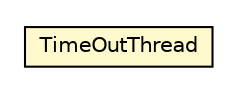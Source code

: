 #!/usr/local/bin/dot
#
# Class diagram 
# Generated by UMLGraph version R5_6 (http://www.umlgraph.org/)
#

digraph G {
	edge [fontname="Helvetica",fontsize=10,labelfontname="Helvetica",labelfontsize=10];
	node [fontname="Helvetica",fontsize=10,shape=plaintext];
	nodesep=0.25;
	ranksep=0.5;
	// jason.environment.TimeSteppedEnvironment.TimeOutThread
	c69159 [label=<<table title="jason.environment.TimeSteppedEnvironment.TimeOutThread" border="0" cellborder="1" cellspacing="0" cellpadding="2" port="p" bgcolor="lemonChiffon" href="./TimeSteppedEnvironment.TimeOutThread.html">
		<tr><td><table border="0" cellspacing="0" cellpadding="1">
<tr><td align="center" balign="center"> TimeOutThread </td></tr>
		</table></td></tr>
		</table>>, URL="./TimeSteppedEnvironment.TimeOutThread.html", fontname="Helvetica", fontcolor="black", fontsize=10.0];
}

